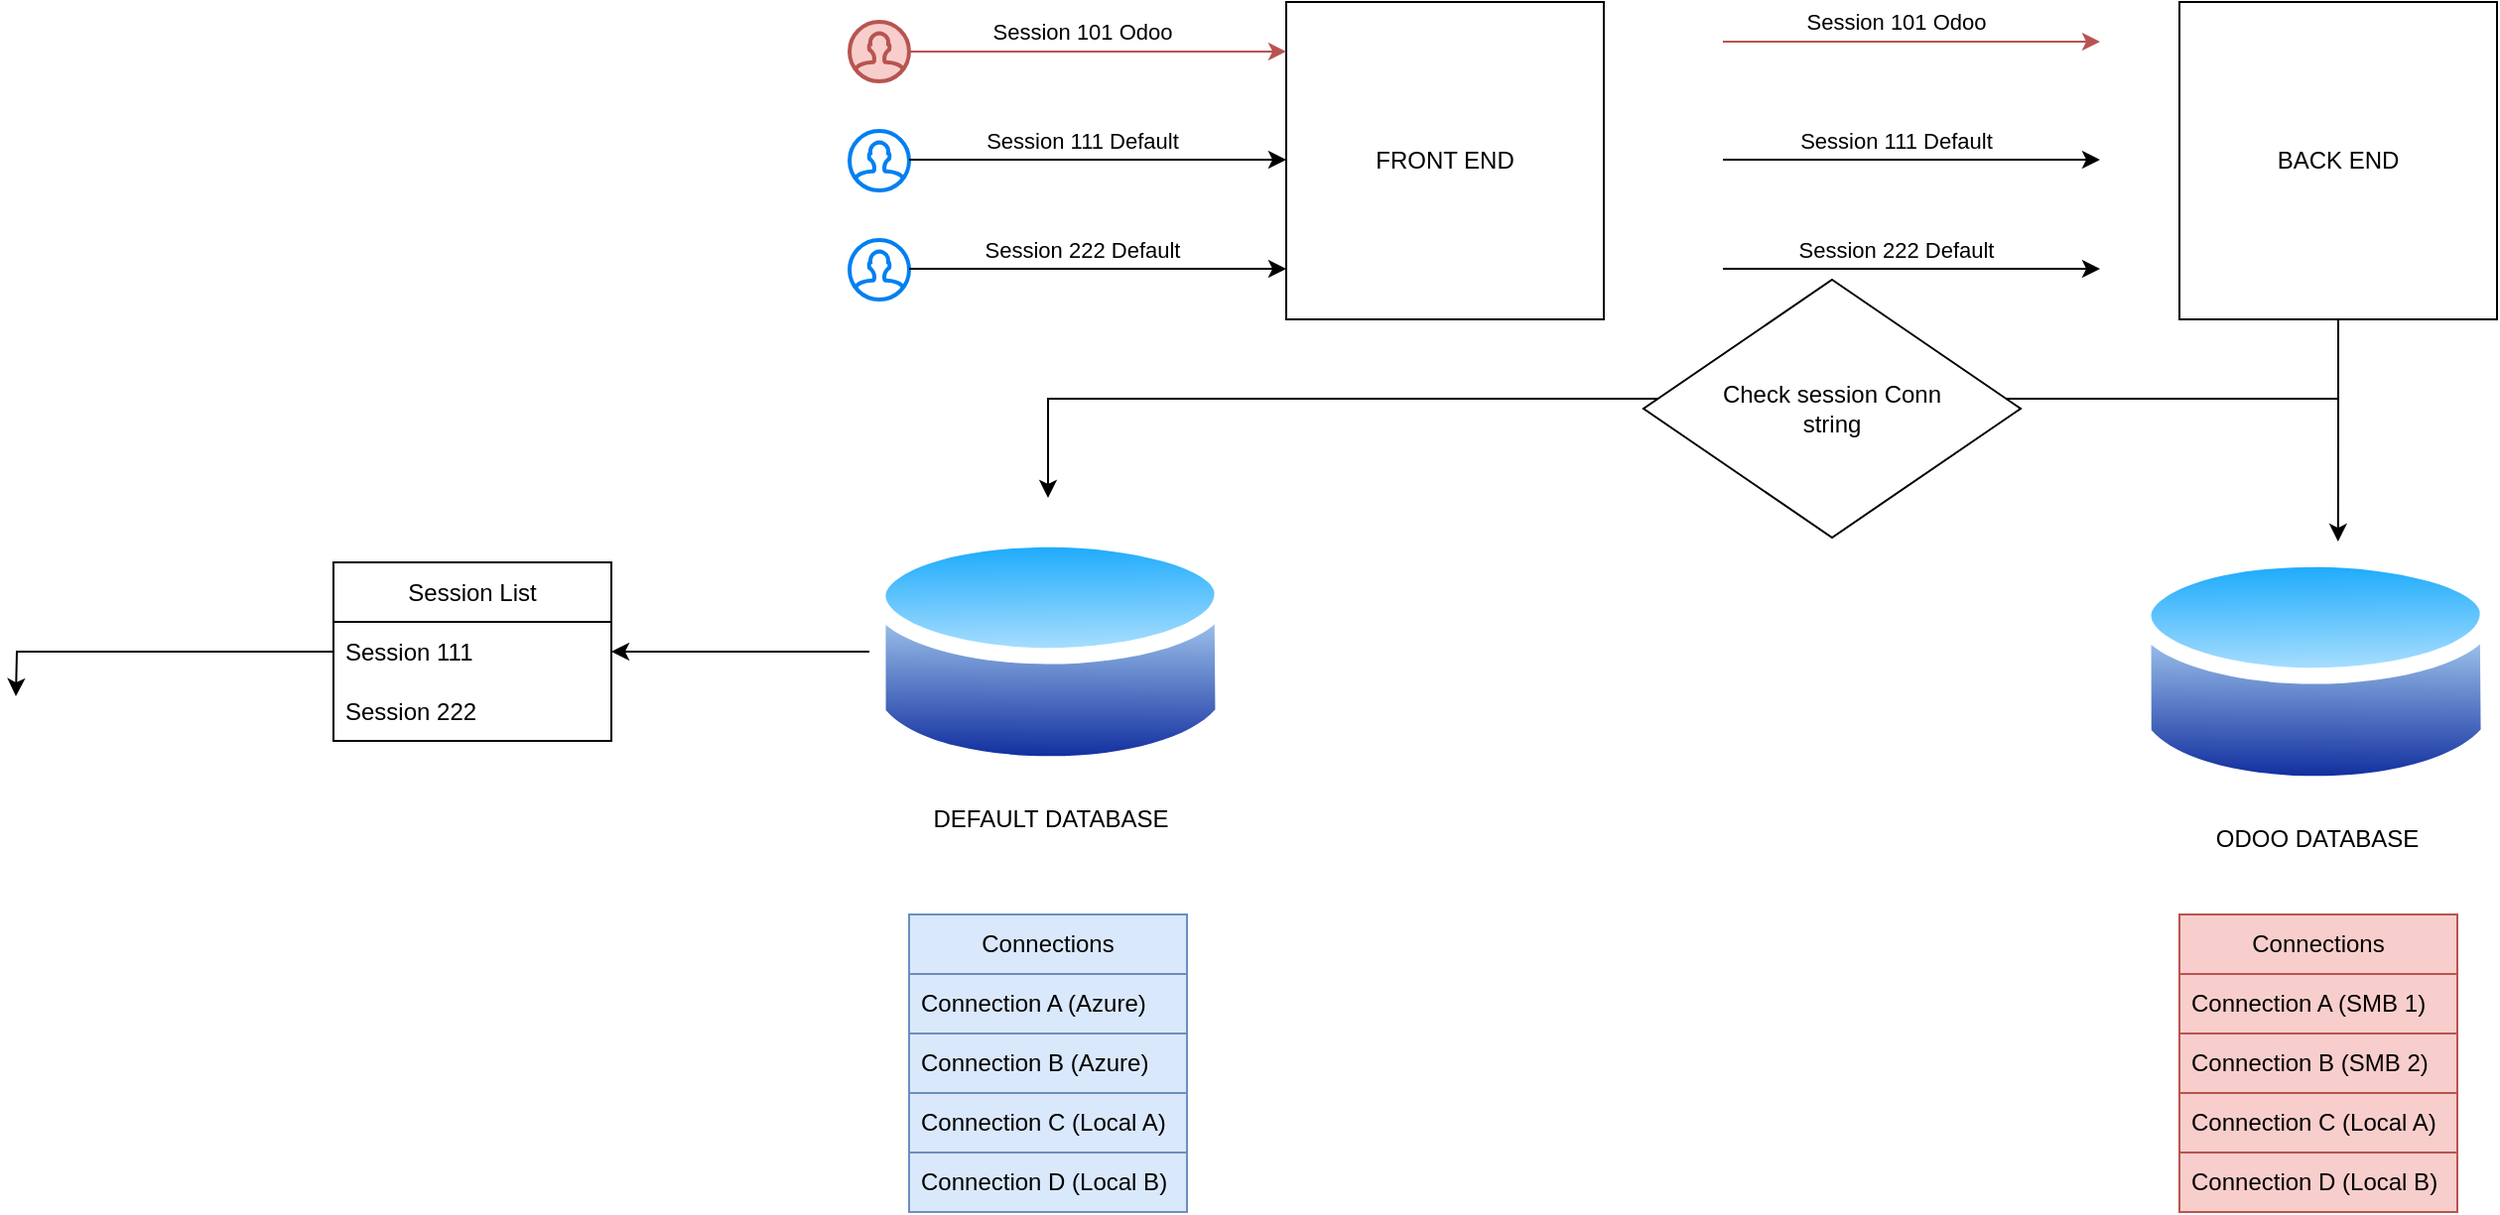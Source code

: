 <mxfile version="22.1.11" type="github">
  <diagram name="Page-1" id="q5apcC1JwXEpHlUkI6Ow">
    <mxGraphModel dx="2284" dy="746" grid="1" gridSize="10" guides="1" tooltips="1" connect="1" arrows="1" fold="1" page="1" pageScale="1" pageWidth="850" pageHeight="1100" math="0" shadow="0">
      <root>
        <mxCell id="0" />
        <mxCell id="1" parent="0" />
        <mxCell id="DcPN-5_sBZJxpfKJ_Ng3-2" value="FRONT END" style="whiteSpace=wrap;html=1;aspect=fixed;" vertex="1" parent="1">
          <mxGeometry x="230" y="100" width="160" height="160" as="geometry" />
        </mxCell>
        <mxCell id="DcPN-5_sBZJxpfKJ_Ng3-7" value="" style="edgeStyle=orthogonalEdgeStyle;rounded=0;orthogonalLoop=1;jettySize=auto;html=1;entryX=0;entryY=0.156;entryDx=0;entryDy=0;entryPerimeter=0;fillColor=#f8cecc;strokeColor=#b85450;" edge="1" parent="1" source="DcPN-5_sBZJxpfKJ_Ng3-3" target="DcPN-5_sBZJxpfKJ_Ng3-2">
          <mxGeometry relative="1" as="geometry">
            <mxPoint x="95" y="125" as="targetPoint" />
          </mxGeometry>
        </mxCell>
        <mxCell id="DcPN-5_sBZJxpfKJ_Ng3-8" value="Session 101 Odoo" style="edgeLabel;html=1;align=center;verticalAlign=middle;resizable=0;points=[];" vertex="1" connectable="0" parent="DcPN-5_sBZJxpfKJ_Ng3-7">
          <mxGeometry x="-0.084" y="10" relative="1" as="geometry">
            <mxPoint as="offset" />
          </mxGeometry>
        </mxCell>
        <mxCell id="DcPN-5_sBZJxpfKJ_Ng3-3" value="" style="html=1;verticalLabelPosition=bottom;align=center;labelBackgroundColor=#ffffff;verticalAlign=top;strokeWidth=2;strokeColor=#b85450;shadow=0;dashed=0;shape=mxgraph.ios7.icons.user;fillColor=#f8cecc;" vertex="1" parent="1">
          <mxGeometry x="10" y="110" width="30" height="30" as="geometry" />
        </mxCell>
        <mxCell id="DcPN-5_sBZJxpfKJ_Ng3-4" value="" style="html=1;verticalLabelPosition=bottom;align=center;labelBackgroundColor=#ffffff;verticalAlign=top;strokeWidth=2;strokeColor=#0080F0;shadow=0;dashed=0;shape=mxgraph.ios7.icons.user;" vertex="1" parent="1">
          <mxGeometry x="10" y="165" width="30" height="30" as="geometry" />
        </mxCell>
        <mxCell id="DcPN-5_sBZJxpfKJ_Ng3-5" value="" style="html=1;verticalLabelPosition=bottom;align=center;labelBackgroundColor=#ffffff;verticalAlign=top;strokeWidth=2;strokeColor=#0080F0;shadow=0;dashed=0;shape=mxgraph.ios7.icons.user;" vertex="1" parent="1">
          <mxGeometry x="10" y="220" width="30" height="30" as="geometry" />
        </mxCell>
        <mxCell id="DcPN-5_sBZJxpfKJ_Ng3-9" value="" style="edgeStyle=orthogonalEdgeStyle;rounded=0;orthogonalLoop=1;jettySize=auto;html=1;entryX=0;entryY=0.156;entryDx=0;entryDy=0;entryPerimeter=0;" edge="1" parent="1">
          <mxGeometry relative="1" as="geometry">
            <mxPoint x="40" y="179.5" as="sourcePoint" />
            <mxPoint x="230" y="179.5" as="targetPoint" />
          </mxGeometry>
        </mxCell>
        <mxCell id="DcPN-5_sBZJxpfKJ_Ng3-10" value="Session 111 Default" style="edgeLabel;html=1;align=center;verticalAlign=middle;resizable=0;points=[];" vertex="1" connectable="0" parent="DcPN-5_sBZJxpfKJ_Ng3-9">
          <mxGeometry x="-0.084" y="10" relative="1" as="geometry">
            <mxPoint as="offset" />
          </mxGeometry>
        </mxCell>
        <mxCell id="DcPN-5_sBZJxpfKJ_Ng3-11" value="" style="edgeStyle=orthogonalEdgeStyle;rounded=0;orthogonalLoop=1;jettySize=auto;html=1;entryX=0;entryY=0.156;entryDx=0;entryDy=0;entryPerimeter=0;" edge="1" parent="1">
          <mxGeometry relative="1" as="geometry">
            <mxPoint x="40" y="234.5" as="sourcePoint" />
            <mxPoint x="230" y="234.5" as="targetPoint" />
          </mxGeometry>
        </mxCell>
        <mxCell id="DcPN-5_sBZJxpfKJ_Ng3-12" value="Session 222 Default" style="edgeLabel;html=1;align=center;verticalAlign=middle;resizable=0;points=[];" vertex="1" connectable="0" parent="DcPN-5_sBZJxpfKJ_Ng3-11">
          <mxGeometry x="-0.084" y="10" relative="1" as="geometry">
            <mxPoint as="offset" />
          </mxGeometry>
        </mxCell>
        <mxCell id="DcPN-5_sBZJxpfKJ_Ng3-23" style="edgeStyle=orthogonalEdgeStyle;rounded=0;orthogonalLoop=1;jettySize=auto;html=1;" edge="1" parent="1" source="DcPN-5_sBZJxpfKJ_Ng3-14">
          <mxGeometry relative="1" as="geometry">
            <mxPoint x="110" y="350" as="targetPoint" />
            <Array as="points">
              <mxPoint x="760" y="300" />
              <mxPoint x="110" y="300" />
              <mxPoint x="110" y="350" />
            </Array>
          </mxGeometry>
        </mxCell>
        <mxCell id="DcPN-5_sBZJxpfKJ_Ng3-14" value="BACK END" style="whiteSpace=wrap;html=1;aspect=fixed;" vertex="1" parent="1">
          <mxGeometry x="680" y="100" width="160" height="160" as="geometry" />
        </mxCell>
        <mxCell id="DcPN-5_sBZJxpfKJ_Ng3-15" value="" style="edgeStyle=orthogonalEdgeStyle;rounded=0;orthogonalLoop=1;jettySize=auto;html=1;entryX=0;entryY=0.156;entryDx=0;entryDy=0;entryPerimeter=0;fillColor=#f8cecc;strokeColor=#b85450;" edge="1" parent="1">
          <mxGeometry relative="1" as="geometry">
            <mxPoint x="450" y="120" as="sourcePoint" />
            <mxPoint x="640" y="120" as="targetPoint" />
          </mxGeometry>
        </mxCell>
        <mxCell id="DcPN-5_sBZJxpfKJ_Ng3-16" value="Session 101 Odoo" style="edgeLabel;html=1;align=center;verticalAlign=middle;resizable=0;points=[];" vertex="1" connectable="0" parent="DcPN-5_sBZJxpfKJ_Ng3-15">
          <mxGeometry x="-0.084" y="10" relative="1" as="geometry">
            <mxPoint as="offset" />
          </mxGeometry>
        </mxCell>
        <mxCell id="DcPN-5_sBZJxpfKJ_Ng3-17" value="" style="edgeStyle=orthogonalEdgeStyle;rounded=0;orthogonalLoop=1;jettySize=auto;html=1;entryX=0;entryY=0.156;entryDx=0;entryDy=0;entryPerimeter=0;" edge="1" parent="1">
          <mxGeometry relative="1" as="geometry">
            <mxPoint x="450" y="179.5" as="sourcePoint" />
            <mxPoint x="640" y="179.5" as="targetPoint" />
          </mxGeometry>
        </mxCell>
        <mxCell id="DcPN-5_sBZJxpfKJ_Ng3-18" value="Session 111 Default" style="edgeLabel;html=1;align=center;verticalAlign=middle;resizable=0;points=[];" vertex="1" connectable="0" parent="DcPN-5_sBZJxpfKJ_Ng3-17">
          <mxGeometry x="-0.084" y="10" relative="1" as="geometry">
            <mxPoint as="offset" />
          </mxGeometry>
        </mxCell>
        <mxCell id="DcPN-5_sBZJxpfKJ_Ng3-19" value="" style="edgeStyle=orthogonalEdgeStyle;rounded=0;orthogonalLoop=1;jettySize=auto;html=1;entryX=0;entryY=0.156;entryDx=0;entryDy=0;entryPerimeter=0;" edge="1" parent="1">
          <mxGeometry relative="1" as="geometry">
            <mxPoint x="450" y="234.5" as="sourcePoint" />
            <mxPoint x="640" y="234.5" as="targetPoint" />
          </mxGeometry>
        </mxCell>
        <mxCell id="DcPN-5_sBZJxpfKJ_Ng3-20" value="Session 222 Default" style="edgeLabel;html=1;align=center;verticalAlign=middle;resizable=0;points=[];" vertex="1" connectable="0" parent="DcPN-5_sBZJxpfKJ_Ng3-19">
          <mxGeometry x="-0.084" y="10" relative="1" as="geometry">
            <mxPoint as="offset" />
          </mxGeometry>
        </mxCell>
        <mxCell id="DcPN-5_sBZJxpfKJ_Ng3-52" style="edgeStyle=orthogonalEdgeStyle;rounded=0;orthogonalLoop=1;jettySize=auto;html=1;entryX=1;entryY=0.5;entryDx=0;entryDy=0;" edge="1" parent="1" source="DcPN-5_sBZJxpfKJ_Ng3-21" target="DcPN-5_sBZJxpfKJ_Ng3-45">
          <mxGeometry relative="1" as="geometry" />
        </mxCell>
        <mxCell id="DcPN-5_sBZJxpfKJ_Ng3-21" value="DEFAULT DATABASE" style="image;aspect=fixed;perimeter=ellipsePerimeter;html=1;align=center;shadow=0;dashed=0;spacingTop=3;image=img/lib/active_directory/database.svg;" vertex="1" parent="1">
          <mxGeometry x="20" y="360" width="182.43" height="135" as="geometry" />
        </mxCell>
        <mxCell id="DcPN-5_sBZJxpfKJ_Ng3-22" value="ODOO DATABASE" style="image;aspect=fixed;perimeter=ellipsePerimeter;html=1;align=center;shadow=0;dashed=0;spacingTop=3;image=img/lib/active_directory/database.svg;" vertex="1" parent="1">
          <mxGeometry x="657.57" y="370" width="182.43" height="135" as="geometry" />
        </mxCell>
        <mxCell id="DcPN-5_sBZJxpfKJ_Ng3-25" style="edgeStyle=orthogonalEdgeStyle;rounded=0;orthogonalLoop=1;jettySize=auto;html=1;entryX=0.561;entryY=0.015;entryDx=0;entryDy=0;entryPerimeter=0;" edge="1" parent="1" source="DcPN-5_sBZJxpfKJ_Ng3-14" target="DcPN-5_sBZJxpfKJ_Ng3-22">
          <mxGeometry relative="1" as="geometry" />
        </mxCell>
        <mxCell id="DcPN-5_sBZJxpfKJ_Ng3-26" value="Connections" style="swimlane;fontStyle=0;childLayout=stackLayout;horizontal=1;startSize=30;horizontalStack=0;resizeParent=1;resizeParentMax=0;resizeLast=0;collapsible=1;marginBottom=0;whiteSpace=wrap;html=1;fillColor=#dae8fc;strokeColor=#6c8ebf;" vertex="1" parent="1">
          <mxGeometry x="40.0" y="560" width="140" height="150" as="geometry" />
        </mxCell>
        <mxCell id="DcPN-5_sBZJxpfKJ_Ng3-27" value="Connection A (Azure)" style="text;strokeColor=#6c8ebf;fillColor=#dae8fc;align=left;verticalAlign=middle;spacingLeft=4;spacingRight=4;overflow=hidden;points=[[0,0.5],[1,0.5]];portConstraint=eastwest;rotatable=0;whiteSpace=wrap;html=1;" vertex="1" parent="DcPN-5_sBZJxpfKJ_Ng3-26">
          <mxGeometry y="30" width="140" height="30" as="geometry" />
        </mxCell>
        <mxCell id="DcPN-5_sBZJxpfKJ_Ng3-28" value="Connection B (Azure)" style="text;strokeColor=#6c8ebf;fillColor=#dae8fc;align=left;verticalAlign=middle;spacingLeft=4;spacingRight=4;overflow=hidden;points=[[0,0.5],[1,0.5]];portConstraint=eastwest;rotatable=0;whiteSpace=wrap;html=1;" vertex="1" parent="DcPN-5_sBZJxpfKJ_Ng3-26">
          <mxGeometry y="60" width="140" height="30" as="geometry" />
        </mxCell>
        <mxCell id="DcPN-5_sBZJxpfKJ_Ng3-29" value="Connection C (Local A)" style="text;strokeColor=#6c8ebf;fillColor=#dae8fc;align=left;verticalAlign=middle;spacingLeft=4;spacingRight=4;overflow=hidden;points=[[0,0.5],[1,0.5]];portConstraint=eastwest;rotatable=0;whiteSpace=wrap;html=1;" vertex="1" parent="DcPN-5_sBZJxpfKJ_Ng3-26">
          <mxGeometry y="90" width="140" height="30" as="geometry" />
        </mxCell>
        <mxCell id="DcPN-5_sBZJxpfKJ_Ng3-42" value="Connection D (Local B)" style="text;strokeColor=#6c8ebf;fillColor=#dae8fc;align=left;verticalAlign=middle;spacingLeft=4;spacingRight=4;overflow=hidden;points=[[0,0.5],[1,0.5]];portConstraint=eastwest;rotatable=0;whiteSpace=wrap;html=1;" vertex="1" parent="DcPN-5_sBZJxpfKJ_Ng3-26">
          <mxGeometry y="120" width="140" height="30" as="geometry" />
        </mxCell>
        <mxCell id="DcPN-5_sBZJxpfKJ_Ng3-38" value="Connections" style="swimlane;fontStyle=0;childLayout=stackLayout;horizontal=1;startSize=30;horizontalStack=0;resizeParent=1;resizeParentMax=0;resizeLast=0;collapsible=1;marginBottom=0;whiteSpace=wrap;html=1;fillColor=#f8cecc;strokeColor=#b85450;" vertex="1" parent="1">
          <mxGeometry x="680" y="560" width="140" height="150" as="geometry" />
        </mxCell>
        <mxCell id="DcPN-5_sBZJxpfKJ_Ng3-39" value="Connection A (SMB 1)" style="text;strokeColor=#b85450;fillColor=#f8cecc;align=left;verticalAlign=middle;spacingLeft=4;spacingRight=4;overflow=hidden;points=[[0,0.5],[1,0.5]];portConstraint=eastwest;rotatable=0;whiteSpace=wrap;html=1;" vertex="1" parent="DcPN-5_sBZJxpfKJ_Ng3-38">
          <mxGeometry y="30" width="140" height="30" as="geometry" />
        </mxCell>
        <mxCell id="DcPN-5_sBZJxpfKJ_Ng3-40" value="Connection B (SMB 2)" style="text;strokeColor=#b85450;fillColor=#f8cecc;align=left;verticalAlign=middle;spacingLeft=4;spacingRight=4;overflow=hidden;points=[[0,0.5],[1,0.5]];portConstraint=eastwest;rotatable=0;whiteSpace=wrap;html=1;" vertex="1" parent="DcPN-5_sBZJxpfKJ_Ng3-38">
          <mxGeometry y="60" width="140" height="30" as="geometry" />
        </mxCell>
        <mxCell id="DcPN-5_sBZJxpfKJ_Ng3-41" value="Connection C (Local A)" style="text;strokeColor=#b85450;fillColor=#f8cecc;align=left;verticalAlign=middle;spacingLeft=4;spacingRight=4;overflow=hidden;points=[[0,0.5],[1,0.5]];portConstraint=eastwest;rotatable=0;whiteSpace=wrap;html=1;" vertex="1" parent="DcPN-5_sBZJxpfKJ_Ng3-38">
          <mxGeometry y="90" width="140" height="30" as="geometry" />
        </mxCell>
        <mxCell id="DcPN-5_sBZJxpfKJ_Ng3-43" value="Connection D (Local B)" style="text;strokeColor=#b85450;fillColor=#f8cecc;align=left;verticalAlign=middle;spacingLeft=4;spacingRight=4;overflow=hidden;points=[[0,0.5],[1,0.5]];portConstraint=eastwest;rotatable=0;whiteSpace=wrap;html=1;" vertex="1" parent="DcPN-5_sBZJxpfKJ_Ng3-38">
          <mxGeometry y="120" width="140" height="30" as="geometry" />
        </mxCell>
        <mxCell id="DcPN-5_sBZJxpfKJ_Ng3-44" value="Session List" style="swimlane;fontStyle=0;childLayout=stackLayout;horizontal=1;startSize=30;horizontalStack=0;resizeParent=1;resizeParentMax=0;resizeLast=0;collapsible=1;marginBottom=0;whiteSpace=wrap;html=1;" vertex="1" parent="1">
          <mxGeometry x="-250" y="382.5" width="140" height="90" as="geometry" />
        </mxCell>
        <mxCell id="DcPN-5_sBZJxpfKJ_Ng3-53" style="edgeStyle=orthogonalEdgeStyle;rounded=0;orthogonalLoop=1;jettySize=auto;html=1;exitX=0;exitY=0.5;exitDx=0;exitDy=0;" edge="1" parent="DcPN-5_sBZJxpfKJ_Ng3-44" source="DcPN-5_sBZJxpfKJ_Ng3-45">
          <mxGeometry relative="1" as="geometry">
            <mxPoint x="-160" y="67.5" as="targetPoint" />
          </mxGeometry>
        </mxCell>
        <mxCell id="DcPN-5_sBZJxpfKJ_Ng3-45" value="Session 111" style="text;strokeColor=none;fillColor=none;align=left;verticalAlign=middle;spacingLeft=4;spacingRight=4;overflow=hidden;points=[[0,0.5],[1,0.5]];portConstraint=eastwest;rotatable=0;whiteSpace=wrap;html=1;" vertex="1" parent="DcPN-5_sBZJxpfKJ_Ng3-44">
          <mxGeometry y="30" width="140" height="30" as="geometry" />
        </mxCell>
        <mxCell id="DcPN-5_sBZJxpfKJ_Ng3-46" value="Session 222" style="text;strokeColor=none;fillColor=none;align=left;verticalAlign=middle;spacingLeft=4;spacingRight=4;overflow=hidden;points=[[0,0.5],[1,0.5]];portConstraint=eastwest;rotatable=0;whiteSpace=wrap;html=1;" vertex="1" parent="DcPN-5_sBZJxpfKJ_Ng3-44">
          <mxGeometry y="60" width="140" height="30" as="geometry" />
        </mxCell>
        <mxCell id="DcPN-5_sBZJxpfKJ_Ng3-54" value="Check session Conn&lt;br&gt;string" style="rhombus;whiteSpace=wrap;html=1;" vertex="1" parent="1">
          <mxGeometry x="410" y="240" width="190" height="130" as="geometry" />
        </mxCell>
      </root>
    </mxGraphModel>
  </diagram>
</mxfile>
